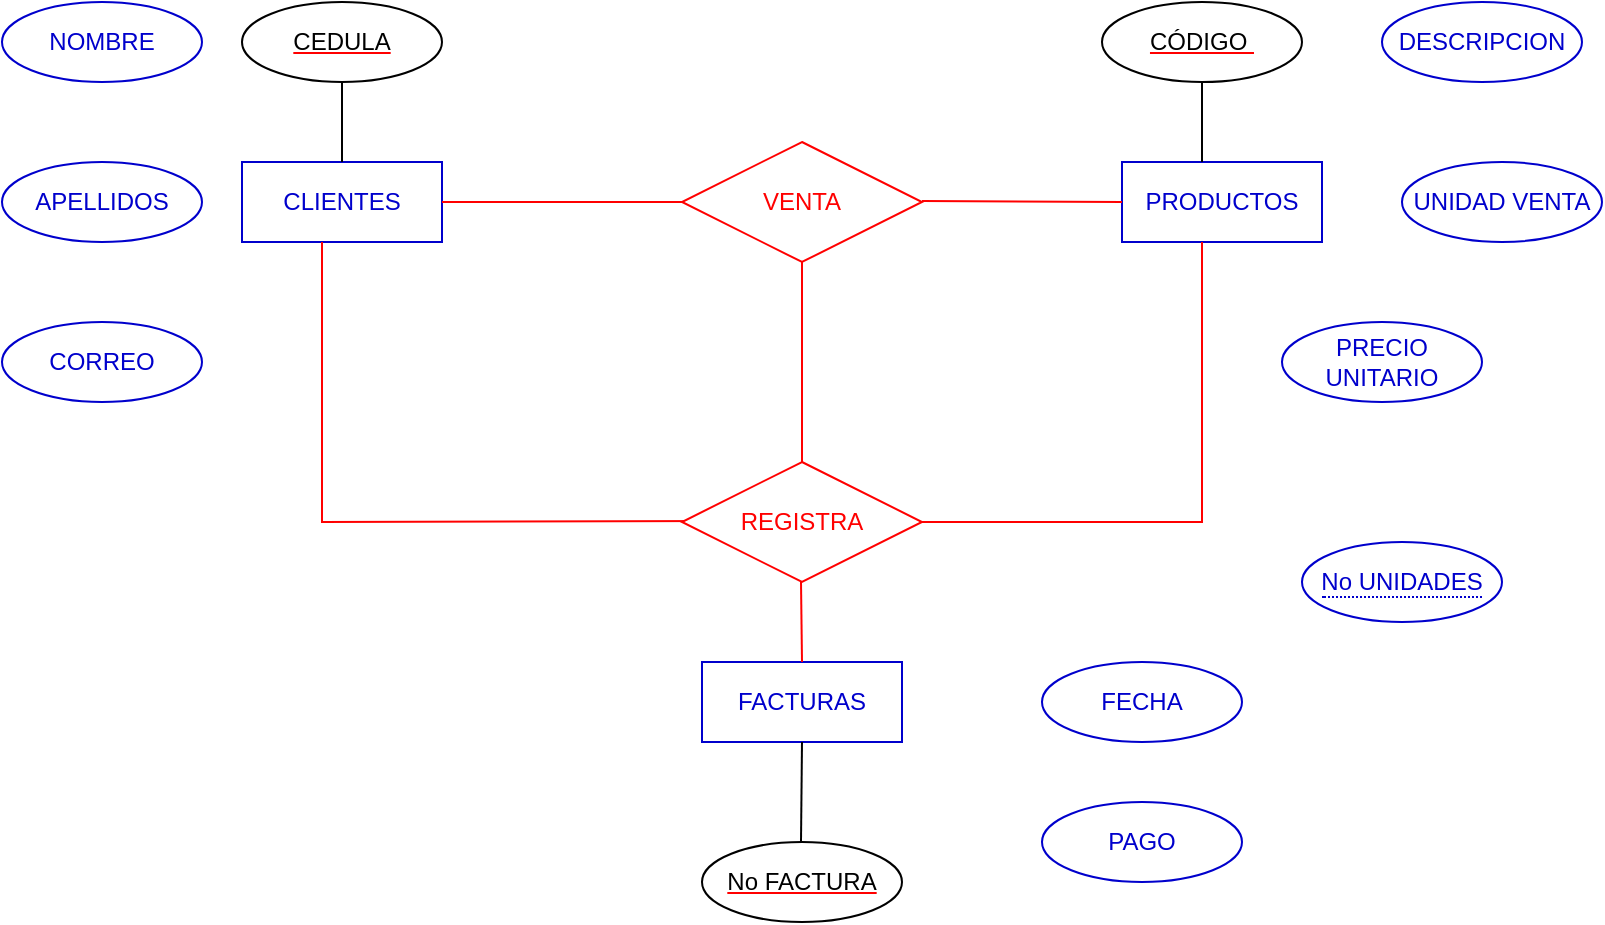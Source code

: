 <mxfile version="20.3.3" type="github">
  <diagram id="ZGP2FUjIpLtLgpHQ3tMv" name="Página-1">
    <mxGraphModel dx="1038" dy="571" grid="1" gridSize="10" guides="1" tooltips="1" connect="1" arrows="1" fold="1" page="1" pageScale="1" pageWidth="827" pageHeight="1169" math="0" shadow="0">
      <root>
        <mxCell id="0" />
        <mxCell id="1" parent="0" />
        <mxCell id="B6YyR5TEjUyum8etC7Q0-1" value="&lt;font color=&quot;#0000cc&quot;&gt;CLIENTES&lt;/font&gt;" style="whiteSpace=wrap;html=1;align=center;strokeColor=#0000CC;" vertex="1" parent="1">
          <mxGeometry x="120" y="240" width="100" height="40" as="geometry" />
        </mxCell>
        <mxCell id="B6YyR5TEjUyum8etC7Q0-2" value="&lt;font color=&quot;#0000cc&quot;&gt;PRODUCTOS&lt;/font&gt;" style="whiteSpace=wrap;html=1;align=center;strokeColor=#0000CC;" vertex="1" parent="1">
          <mxGeometry x="560" y="240" width="100" height="40" as="geometry" />
        </mxCell>
        <mxCell id="B6YyR5TEjUyum8etC7Q0-3" value="&lt;font color=&quot;#0000cc&quot;&gt;FACTURAS&lt;/font&gt;" style="whiteSpace=wrap;html=1;align=center;strokeColor=#0000CC;" vertex="1" parent="1">
          <mxGeometry x="350" y="490" width="100" height="40" as="geometry" />
        </mxCell>
        <mxCell id="B6YyR5TEjUyum8etC7Q0-4" value="&lt;font color=&quot;#ff0000&quot;&gt;VENTA&lt;/font&gt;" style="shape=rhombus;perimeter=rhombusPerimeter;whiteSpace=wrap;html=1;align=center;strokeColor=#FF0000;fontColor=#0000CC;" vertex="1" parent="1">
          <mxGeometry x="340" y="230" width="120" height="60" as="geometry" />
        </mxCell>
        <mxCell id="B6YyR5TEjUyum8etC7Q0-5" value="" style="endArrow=none;html=1;rounded=0;fontColor=#FF0000;strokeColor=#FF0000;" edge="1" parent="1">
          <mxGeometry relative="1" as="geometry">
            <mxPoint x="460" y="259.5" as="sourcePoint" />
            <mxPoint x="560" y="260" as="targetPoint" />
          </mxGeometry>
        </mxCell>
        <mxCell id="B6YyR5TEjUyum8etC7Q0-6" value="" style="endArrow=none;html=1;rounded=0;fontColor=#FF0000;strokeColor=#FF0000;exitX=1;exitY=0.5;exitDx=0;exitDy=0;" edge="1" parent="1" source="B6YyR5TEjUyum8etC7Q0-1">
          <mxGeometry relative="1" as="geometry">
            <mxPoint x="240" y="259.5" as="sourcePoint" />
            <mxPoint x="340" y="260" as="targetPoint" />
          </mxGeometry>
        </mxCell>
        <mxCell id="B6YyR5TEjUyum8etC7Q0-7" value="" style="endArrow=none;html=1;rounded=0;fontColor=#FF0000;strokeColor=#FF0000;entryX=0.5;entryY=1;entryDx=0;entryDy=0;" edge="1" parent="1" target="B6YyR5TEjUyum8etC7Q0-4">
          <mxGeometry relative="1" as="geometry">
            <mxPoint x="400" y="390" as="sourcePoint" />
            <mxPoint x="470" y="360" as="targetPoint" />
          </mxGeometry>
        </mxCell>
        <mxCell id="B6YyR5TEjUyum8etC7Q0-8" value="&lt;font color=&quot;#000000&quot;&gt;CÓDIGO&amp;nbsp;&lt;/font&gt;" style="ellipse;whiteSpace=wrap;html=1;align=center;fontStyle=4;strokeColor=#000000;fontColor=#FF0000;" vertex="1" parent="1">
          <mxGeometry x="550" y="160" width="100" height="40" as="geometry" />
        </mxCell>
        <mxCell id="B6YyR5TEjUyum8etC7Q0-9" value="&lt;font color=&quot;#000000&quot;&gt;CEDULA&lt;/font&gt;" style="ellipse;whiteSpace=wrap;html=1;align=center;fontStyle=4;strokeColor=#000000;fontColor=#FF0000;" vertex="1" parent="1">
          <mxGeometry x="120" y="160" width="100" height="40" as="geometry" />
        </mxCell>
        <mxCell id="B6YyR5TEjUyum8etC7Q0-10" value="&lt;font color=&quot;#000000&quot;&gt;No FACTURA&lt;/font&gt;" style="ellipse;whiteSpace=wrap;html=1;align=center;fontStyle=4;strokeColor=#000000;fontColor=#FF0000;" vertex="1" parent="1">
          <mxGeometry x="350" y="580" width="100" height="40" as="geometry" />
        </mxCell>
        <mxCell id="B6YyR5TEjUyum8etC7Q0-11" value="" style="endArrow=none;html=1;rounded=0;strokeColor=#000000;fontColor=#000000;entryX=0.5;entryY=1;entryDx=0;entryDy=0;exitX=0.5;exitY=0;exitDx=0;exitDy=0;" edge="1" parent="1" source="B6YyR5TEjUyum8etC7Q0-1" target="B6YyR5TEjUyum8etC7Q0-9">
          <mxGeometry relative="1" as="geometry">
            <mxPoint x="80" y="239" as="sourcePoint" />
            <mxPoint x="240" y="239" as="targetPoint" />
          </mxGeometry>
        </mxCell>
        <mxCell id="B6YyR5TEjUyum8etC7Q0-12" value="" style="endArrow=none;html=1;rounded=0;strokeColor=#000000;fontColor=#000000;entryX=0.5;entryY=1;entryDx=0;entryDy=0;" edge="1" parent="1" target="B6YyR5TEjUyum8etC7Q0-8">
          <mxGeometry relative="1" as="geometry">
            <mxPoint x="600" y="240" as="sourcePoint" />
            <mxPoint x="180" y="210" as="targetPoint" />
          </mxGeometry>
        </mxCell>
        <mxCell id="B6YyR5TEjUyum8etC7Q0-13" value="" style="endArrow=none;html=1;rounded=0;strokeColor=#000000;fontColor=#000000;entryX=0.5;entryY=1;entryDx=0;entryDy=0;" edge="1" parent="1" target="B6YyR5TEjUyum8etC7Q0-3">
          <mxGeometry relative="1" as="geometry">
            <mxPoint x="399.5" y="580" as="sourcePoint" />
            <mxPoint x="399.5" y="540" as="targetPoint" />
          </mxGeometry>
        </mxCell>
        <mxCell id="B6YyR5TEjUyum8etC7Q0-14" value="" style="endArrow=none;html=1;rounded=0;fontColor=#FF0000;strokeColor=#FF0000;exitX=0.4;exitY=1;exitDx=0;exitDy=0;exitPerimeter=0;" edge="1" parent="1" source="B6YyR5TEjUyum8etC7Q0-1">
          <mxGeometry relative="1" as="geometry">
            <mxPoint x="240" y="419.5" as="sourcePoint" />
            <mxPoint x="360" y="419.5" as="targetPoint" />
            <Array as="points">
              <mxPoint x="160" y="420" />
            </Array>
          </mxGeometry>
        </mxCell>
        <mxCell id="B6YyR5TEjUyum8etC7Q0-15" value="" style="endArrow=none;html=1;rounded=0;fontColor=#FF0000;strokeColor=#FF0000;exitX=0.4;exitY=1;exitDx=0;exitDy=0;exitPerimeter=0;" edge="1" parent="1">
          <mxGeometry relative="1" as="geometry">
            <mxPoint x="600" y="280" as="sourcePoint" />
            <mxPoint x="440" y="420" as="targetPoint" />
            <Array as="points">
              <mxPoint x="600" y="420" />
            </Array>
          </mxGeometry>
        </mxCell>
        <mxCell id="B6YyR5TEjUyum8etC7Q0-17" value="&lt;font color=&quot;#ff0000&quot;&gt;REGISTRA&lt;/font&gt;" style="shape=rhombus;perimeter=rhombusPerimeter;whiteSpace=wrap;html=1;align=center;strokeColor=#FF0000;fontColor=#0000CC;" vertex="1" parent="1">
          <mxGeometry x="340" y="390" width="120" height="60" as="geometry" />
        </mxCell>
        <mxCell id="B6YyR5TEjUyum8etC7Q0-18" value="" style="endArrow=none;html=1;rounded=0;fontColor=#FF0000;strokeColor=#FF0000;entryX=0.5;entryY=1;entryDx=0;entryDy=0;" edge="1" parent="1">
          <mxGeometry relative="1" as="geometry">
            <mxPoint x="400" y="490" as="sourcePoint" />
            <mxPoint x="399.5" y="450" as="targetPoint" />
          </mxGeometry>
        </mxCell>
        <mxCell id="B6YyR5TEjUyum8etC7Q0-21" value="&lt;font color=&quot;#0000cc&quot;&gt;DESCRIPCION&lt;/font&gt;" style="ellipse;whiteSpace=wrap;html=1;align=center;strokeColor=#0000CC;fontColor=#000000;" vertex="1" parent="1">
          <mxGeometry x="690" y="160" width="100" height="40" as="geometry" />
        </mxCell>
        <mxCell id="B6YyR5TEjUyum8etC7Q0-22" value="&lt;font color=&quot;#0000cc&quot;&gt;UNIDAD VENTA&lt;/font&gt;" style="ellipse;whiteSpace=wrap;html=1;align=center;strokeColor=#0000CC;fontColor=#000000;" vertex="1" parent="1">
          <mxGeometry x="700" y="240" width="100" height="40" as="geometry" />
        </mxCell>
        <mxCell id="B6YyR5TEjUyum8etC7Q0-23" value="&lt;font color=&quot;#0000cc&quot;&gt;PRECIO UNITARIO&lt;/font&gt;" style="ellipse;whiteSpace=wrap;html=1;align=center;strokeColor=#0000CC;fontColor=#000000;" vertex="1" parent="1">
          <mxGeometry x="640" y="320" width="100" height="40" as="geometry" />
        </mxCell>
        <mxCell id="B6YyR5TEjUyum8etC7Q0-24" value="&lt;font color=&quot;#0000cc&quot;&gt;NOMBRE&lt;/font&gt;" style="ellipse;whiteSpace=wrap;html=1;align=center;strokeColor=#0000CC;fontColor=#000000;" vertex="1" parent="1">
          <mxGeometry y="160" width="100" height="40" as="geometry" />
        </mxCell>
        <mxCell id="B6YyR5TEjUyum8etC7Q0-25" value="&lt;font color=&quot;#0000cc&quot;&gt;APELLIDOS&lt;/font&gt;" style="ellipse;whiteSpace=wrap;html=1;align=center;strokeColor=#0000CC;fontColor=#000000;" vertex="1" parent="1">
          <mxGeometry y="240" width="100" height="40" as="geometry" />
        </mxCell>
        <mxCell id="B6YyR5TEjUyum8etC7Q0-26" value="&lt;font color=&quot;#0000cc&quot;&gt;CORREO&lt;/font&gt;" style="ellipse;whiteSpace=wrap;html=1;align=center;strokeColor=#0000CC;fontColor=#000000;" vertex="1" parent="1">
          <mxGeometry y="320" width="100" height="40" as="geometry" />
        </mxCell>
        <mxCell id="B6YyR5TEjUyum8etC7Q0-27" value="&lt;font color=&quot;#0000cc&quot;&gt;FECHA&lt;/font&gt;" style="ellipse;whiteSpace=wrap;html=1;align=center;strokeColor=#0000CC;fontColor=#000000;" vertex="1" parent="1">
          <mxGeometry x="520" y="490" width="100" height="40" as="geometry" />
        </mxCell>
        <mxCell id="B6YyR5TEjUyum8etC7Q0-28" value="&lt;font color=&quot;#0000cc&quot;&gt;PAGO&lt;/font&gt;" style="ellipse;whiteSpace=wrap;html=1;align=center;strokeColor=#0000CC;fontColor=#000000;" vertex="1" parent="1">
          <mxGeometry x="520" y="560" width="100" height="40" as="geometry" />
        </mxCell>
        <mxCell id="B6YyR5TEjUyum8etC7Q0-30" value="&lt;span style=&quot;border-bottom: 1px dotted&quot;&gt;No UNIDADES&lt;/span&gt;" style="ellipse;whiteSpace=wrap;html=1;align=center;strokeColor=#0000CC;fontColor=#0000CC;" vertex="1" parent="1">
          <mxGeometry x="650" y="430" width="100" height="40" as="geometry" />
        </mxCell>
      </root>
    </mxGraphModel>
  </diagram>
</mxfile>

